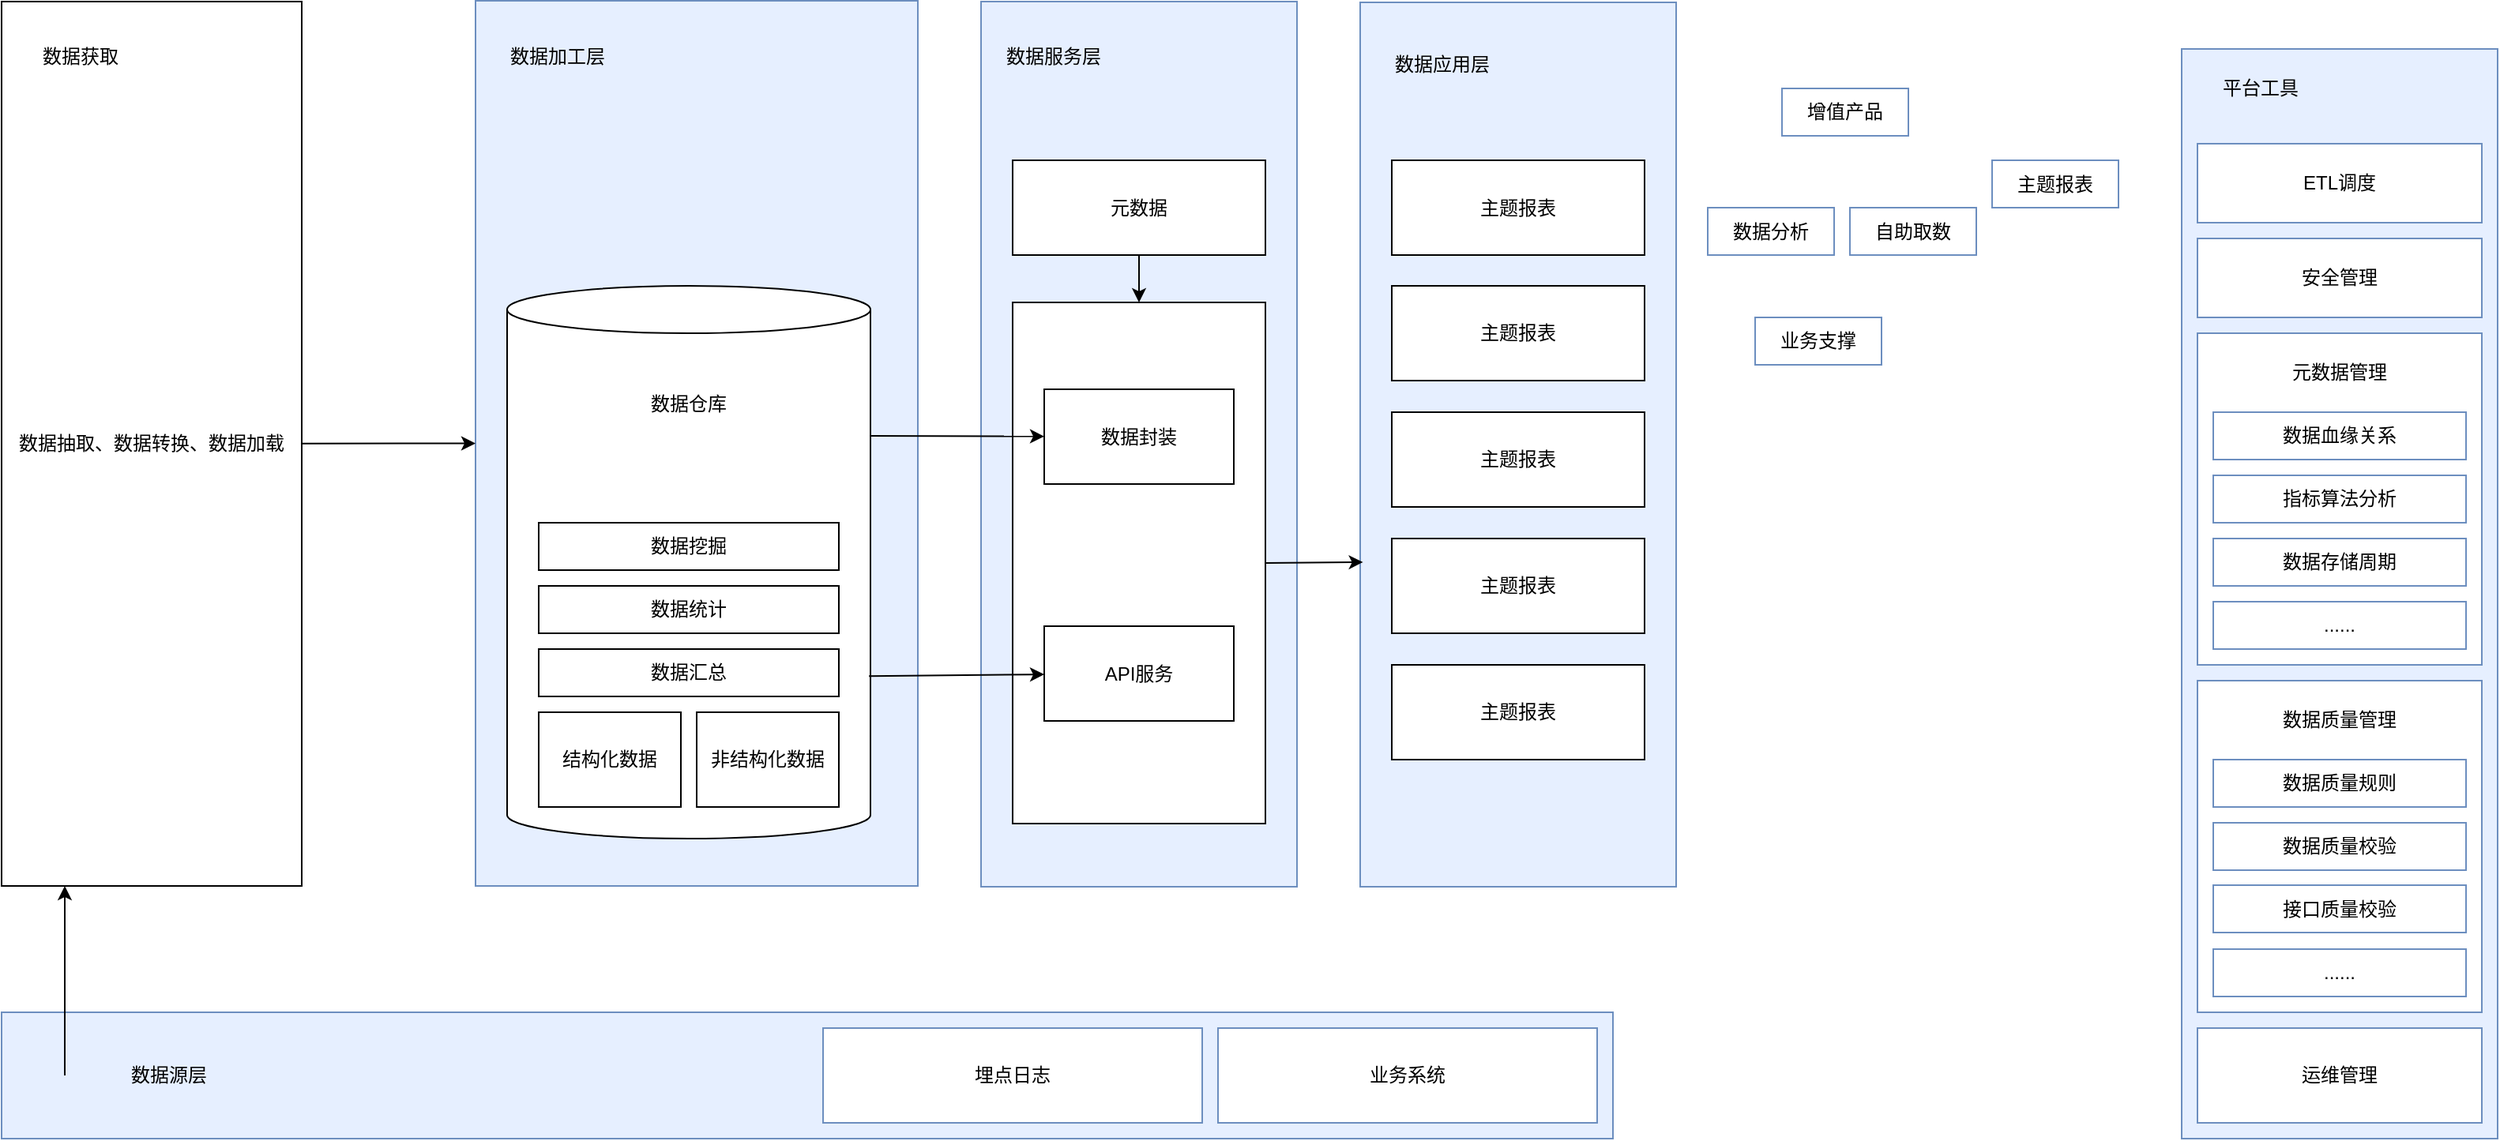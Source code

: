 <mxfile version="21.3.7" type="github">
  <diagram name="第 1 页" id="-9Hubtrp--wDXN0rCE-y">
    <mxGraphModel dx="2514" dy="871" grid="1" gridSize="10" guides="1" tooltips="1" connect="1" arrows="1" fold="1" page="1" pageScale="1" pageWidth="827" pageHeight="1169" math="0" shadow="0">
      <root>
        <mxCell id="0" />
        <mxCell id="1" parent="0" />
        <mxCell id="ug66OBfkn0VU2JA4BtyB-3" value="" style="rounded=0;whiteSpace=wrap;html=1;fillColor=#E6EFFF;strokeColor=#6C8EBF;" vertex="1" parent="1">
          <mxGeometry y="9.5" width="280" height="560.5" as="geometry" />
        </mxCell>
        <mxCell id="ug66OBfkn0VU2JA4BtyB-4" value="数据加工层" style="text;html=1;strokeColor=none;fillColor=none;align=left;verticalAlign=middle;whiteSpace=wrap;rounded=0;" vertex="1" parent="1">
          <mxGeometry x="20" y="29.5" width="80" height="30" as="geometry" />
        </mxCell>
        <mxCell id="ug66OBfkn0VU2JA4BtyB-8" value="" style="rounded=0;whiteSpace=wrap;html=1;fillColor=#E6EFFF;strokeColor=#6C8EBF;" vertex="1" parent="1">
          <mxGeometry x="-300" y="650" width="1020" height="80" as="geometry" />
        </mxCell>
        <mxCell id="ug66OBfkn0VU2JA4BtyB-9" value="埋点日志" style="rounded=0;whiteSpace=wrap;html=1;strokeColor=#6C8EBF;" vertex="1" parent="1">
          <mxGeometry x="220" y="660" width="240" height="60" as="geometry" />
        </mxCell>
        <mxCell id="ug66OBfkn0VU2JA4BtyB-10" value="业务系统" style="rounded=0;whiteSpace=wrap;html=1;strokeColor=#6C8EBF;" vertex="1" parent="1">
          <mxGeometry x="470" y="660" width="240" height="60" as="geometry" />
        </mxCell>
        <mxCell id="ug66OBfkn0VU2JA4BtyB-11" value="" style="rounded=0;whiteSpace=wrap;html=1;fillColor=#E6EFFF;strokeColor=#6C8EBF;" vertex="1" parent="1">
          <mxGeometry x="320" y="10" width="200" height="560.5" as="geometry" />
        </mxCell>
        <mxCell id="ug66OBfkn0VU2JA4BtyB-12" value="数据服务层" style="text;html=1;strokeColor=none;fillColor=none;align=left;verticalAlign=middle;whiteSpace=wrap;rounded=0;" vertex="1" parent="1">
          <mxGeometry x="334" y="29.5" width="80" height="30" as="geometry" />
        </mxCell>
        <mxCell id="ug66OBfkn0VU2JA4BtyB-14" value="" style="rounded=0;whiteSpace=wrap;html=1;fillColor=#E6EFFF;strokeColor=#6C8EBF;" vertex="1" parent="1">
          <mxGeometry x="1080" y="40" width="200" height="690" as="geometry" />
        </mxCell>
        <mxCell id="ug66OBfkn0VU2JA4BtyB-15" value="平台工具" style="text;html=1;strokeColor=none;fillColor=none;align=center;verticalAlign=middle;whiteSpace=wrap;rounded=0;" vertex="1" parent="1">
          <mxGeometry x="1090" y="50" width="80" height="30" as="geometry" />
        </mxCell>
        <mxCell id="ug66OBfkn0VU2JA4BtyB-16" value="" style="rounded=0;whiteSpace=wrap;html=1;strokeColor=#6C8EBF;" vertex="1" parent="1">
          <mxGeometry x="1090" y="100" width="180" height="50" as="geometry" />
        </mxCell>
        <mxCell id="ug66OBfkn0VU2JA4BtyB-17" value="" style="rounded=0;whiteSpace=wrap;html=1;strokeColor=#6C8EBF;" vertex="1" parent="1">
          <mxGeometry x="1090" y="440" width="180" height="210" as="geometry" />
        </mxCell>
        <mxCell id="ug66OBfkn0VU2JA4BtyB-18" value="运维管理" style="rounded=0;whiteSpace=wrap;html=1;strokeColor=#6C8EBF;" vertex="1" parent="1">
          <mxGeometry x="1090" y="660" width="180" height="60" as="geometry" />
        </mxCell>
        <mxCell id="ug66OBfkn0VU2JA4BtyB-19" value="数据质量规则" style="rounded=0;whiteSpace=wrap;html=1;strokeColor=#6C8EBF;" vertex="1" parent="1">
          <mxGeometry x="1100" y="490" width="160" height="30" as="geometry" />
        </mxCell>
        <mxCell id="ug66OBfkn0VU2JA4BtyB-20" value="接口质量校验" style="rounded=0;whiteSpace=wrap;html=1;strokeColor=#6C8EBF;" vertex="1" parent="1">
          <mxGeometry x="1100" y="569.5" width="160" height="30" as="geometry" />
        </mxCell>
        <mxCell id="ug66OBfkn0VU2JA4BtyB-21" value="数据质量校验" style="rounded=0;whiteSpace=wrap;html=1;strokeColor=#6C8EBF;" vertex="1" parent="1">
          <mxGeometry x="1100" y="530" width="160" height="30" as="geometry" />
        </mxCell>
        <mxCell id="ug66OBfkn0VU2JA4BtyB-22" value="......" style="rounded=0;whiteSpace=wrap;html=1;strokeColor=#6C8EBF;" vertex="1" parent="1">
          <mxGeometry x="1100" y="610" width="160" height="30" as="geometry" />
        </mxCell>
        <mxCell id="ug66OBfkn0VU2JA4BtyB-23" value="数据质量管理" style="text;html=1;strokeColor=#FFFFFF;fillColor=none;align=center;verticalAlign=middle;whiteSpace=wrap;rounded=0;" vertex="1" parent="1">
          <mxGeometry x="1100" y="450" width="160" height="30" as="geometry" />
        </mxCell>
        <mxCell id="ug66OBfkn0VU2JA4BtyB-24" value="" style="rounded=0;whiteSpace=wrap;html=1;strokeColor=#6C8EBF;" vertex="1" parent="1">
          <mxGeometry x="1090" y="220" width="180" height="210" as="geometry" />
        </mxCell>
        <mxCell id="ug66OBfkn0VU2JA4BtyB-25" value="......" style="rounded=0;whiteSpace=wrap;html=1;strokeColor=#6C8EBF;" vertex="1" parent="1">
          <mxGeometry x="1100" y="390" width="160" height="30" as="geometry" />
        </mxCell>
        <mxCell id="ug66OBfkn0VU2JA4BtyB-26" value="数据存储周期" style="rounded=0;whiteSpace=wrap;html=1;strokeColor=#6C8EBF;" vertex="1" parent="1">
          <mxGeometry x="1100" y="350" width="160" height="30" as="geometry" />
        </mxCell>
        <mxCell id="ug66OBfkn0VU2JA4BtyB-27" value="指标算法分析" style="rounded=0;whiteSpace=wrap;html=1;strokeColor=#6C8EBF;" vertex="1" parent="1">
          <mxGeometry x="1100" y="310" width="160" height="30" as="geometry" />
        </mxCell>
        <mxCell id="ug66OBfkn0VU2JA4BtyB-28" value="数据血缘关系" style="rounded=0;whiteSpace=wrap;html=1;strokeColor=#6C8EBF;" vertex="1" parent="1">
          <mxGeometry x="1100" y="270" width="160" height="30" as="geometry" />
        </mxCell>
        <mxCell id="ug66OBfkn0VU2JA4BtyB-29" value="元数据管理" style="text;html=1;strokeColor=#FFFFFF;fillColor=none;align=center;verticalAlign=middle;whiteSpace=wrap;rounded=0;" vertex="1" parent="1">
          <mxGeometry x="1100" y="230" width="160" height="30" as="geometry" />
        </mxCell>
        <mxCell id="ug66OBfkn0VU2JA4BtyB-30" value="ETL调度" style="text;html=1;strokeColor=#FFFFFF;fillColor=none;align=center;verticalAlign=middle;whiteSpace=wrap;rounded=0;" vertex="1" parent="1">
          <mxGeometry x="1100" y="110" width="160" height="30" as="geometry" />
        </mxCell>
        <mxCell id="ug66OBfkn0VU2JA4BtyB-32" value="数据源层" style="text;html=1;strokeColor=none;fillColor=none;align=left;verticalAlign=middle;whiteSpace=wrap;rounded=0;" vertex="1" parent="1">
          <mxGeometry x="-220" y="675" width="60" height="30" as="geometry" />
        </mxCell>
        <mxCell id="ug66OBfkn0VU2JA4BtyB-33" value="" style="rounded=0;whiteSpace=wrap;html=1;fillColor=#E6EFFF;strokeColor=#6C8EBF;" vertex="1" parent="1">
          <mxGeometry x="560" y="10.5" width="200" height="560" as="geometry" />
        </mxCell>
        <mxCell id="ug66OBfkn0VU2JA4BtyB-34" value="数据应用层" style="text;html=1;strokeColor=none;fillColor=none;align=left;verticalAlign=middle;whiteSpace=wrap;rounded=0;" vertex="1" parent="1">
          <mxGeometry x="580" y="35" width="80" height="30" as="geometry" />
        </mxCell>
        <mxCell id="ug66OBfkn0VU2JA4BtyB-35" value="主题报表" style="rounded=0;whiteSpace=wrap;html=1;strokeColor=#6C8EBF;" vertex="1" parent="1">
          <mxGeometry x="960" y="110.5" width="80" height="30" as="geometry" />
        </mxCell>
        <mxCell id="ug66OBfkn0VU2JA4BtyB-36" value="自助取数" style="rounded=0;whiteSpace=wrap;html=1;strokeColor=#6C8EBF;" vertex="1" parent="1">
          <mxGeometry x="870" y="140.5" width="80" height="30" as="geometry" />
        </mxCell>
        <mxCell id="ug66OBfkn0VU2JA4BtyB-37" value="增值产品" style="rounded=0;whiteSpace=wrap;html=1;strokeColor=#6C8EBF;" vertex="1" parent="1">
          <mxGeometry x="827" y="65" width="80" height="30" as="geometry" />
        </mxCell>
        <mxCell id="ug66OBfkn0VU2JA4BtyB-38" value="数据分析" style="rounded=0;whiteSpace=wrap;html=1;strokeColor=#6C8EBF;" vertex="1" parent="1">
          <mxGeometry x="780" y="140.5" width="80" height="30" as="geometry" />
        </mxCell>
        <mxCell id="ug66OBfkn0VU2JA4BtyB-39" value="业务支撑" style="rounded=0;whiteSpace=wrap;html=1;strokeColor=#6C8EBF;" vertex="1" parent="1">
          <mxGeometry x="810" y="210" width="80" height="30" as="geometry" />
        </mxCell>
        <mxCell id="ug66OBfkn0VU2JA4BtyB-40" value="" style="rounded=0;whiteSpace=wrap;html=1;strokeColor=#6C8EBF;" vertex="1" parent="1">
          <mxGeometry x="1090" y="160" width="180" height="50" as="geometry" />
        </mxCell>
        <mxCell id="ug66OBfkn0VU2JA4BtyB-41" value="安全管理" style="text;html=1;strokeColor=#FFFFFF;fillColor=none;align=center;verticalAlign=middle;whiteSpace=wrap;rounded=0;" vertex="1" parent="1">
          <mxGeometry x="1100" y="170" width="160" height="30" as="geometry" />
        </mxCell>
        <mxCell id="ug66OBfkn0VU2JA4BtyB-42" value="数据抽取、数据转换、数据加载" style="rounded=0;whiteSpace=wrap;html=1;" vertex="1" parent="1">
          <mxGeometry x="-300" y="10" width="190" height="560" as="geometry" />
        </mxCell>
        <mxCell id="ug66OBfkn0VU2JA4BtyB-44" value="" style="endArrow=classic;html=1;rounded=0;" edge="1" parent="1">
          <mxGeometry width="50" height="50" relative="1" as="geometry">
            <mxPoint x="-260" y="690" as="sourcePoint" />
            <mxPoint x="-260" y="570" as="targetPoint" />
          </mxGeometry>
        </mxCell>
        <mxCell id="ug66OBfkn0VU2JA4BtyB-47" value="" style="endArrow=classic;html=1;rounded=0;entryX=0;entryY=0.5;entryDx=0;entryDy=0;" edge="1" parent="1" source="ug66OBfkn0VU2JA4BtyB-42" target="ug66OBfkn0VU2JA4BtyB-3">
          <mxGeometry width="50" height="50" relative="1" as="geometry">
            <mxPoint x="-100" y="289.578" as="sourcePoint" />
            <mxPoint x="-80" y="270" as="targetPoint" />
          </mxGeometry>
        </mxCell>
        <mxCell id="ug66OBfkn0VU2JA4BtyB-48" value="" style="shape=cylinder3;whiteSpace=wrap;html=1;boundedLbl=1;backgroundOutline=1;size=15;" vertex="1" parent="1">
          <mxGeometry x="20" y="190" width="230" height="350" as="geometry" />
        </mxCell>
        <mxCell id="ug66OBfkn0VU2JA4BtyB-49" value="数据仓库" style="text;html=1;strokeColor=none;fillColor=none;align=center;verticalAlign=middle;whiteSpace=wrap;rounded=0;" vertex="1" parent="1">
          <mxGeometry x="105" y="250" width="60" height="30" as="geometry" />
        </mxCell>
        <mxCell id="ug66OBfkn0VU2JA4BtyB-50" value="数据获取" style="text;html=1;strokeColor=none;fillColor=none;align=center;verticalAlign=middle;whiteSpace=wrap;rounded=0;" vertex="1" parent="1">
          <mxGeometry x="-280" y="29.5" width="60" height="30" as="geometry" />
        </mxCell>
        <mxCell id="ug66OBfkn0VU2JA4BtyB-51" value="结构化数据" style="rounded=0;whiteSpace=wrap;html=1;" vertex="1" parent="1">
          <mxGeometry x="40" y="460" width="90" height="60" as="geometry" />
        </mxCell>
        <mxCell id="ug66OBfkn0VU2JA4BtyB-52" value="非结构化数据" style="rounded=0;whiteSpace=wrap;html=1;" vertex="1" parent="1">
          <mxGeometry x="140" y="460" width="90" height="60" as="geometry" />
        </mxCell>
        <mxCell id="ug66OBfkn0VU2JA4BtyB-53" value="数据汇总" style="rounded=0;whiteSpace=wrap;html=1;" vertex="1" parent="1">
          <mxGeometry x="40" y="420" width="190" height="30" as="geometry" />
        </mxCell>
        <mxCell id="ug66OBfkn0VU2JA4BtyB-54" value="数据挖掘" style="rounded=0;whiteSpace=wrap;html=1;" vertex="1" parent="1">
          <mxGeometry x="40" y="340" width="190" height="30" as="geometry" />
        </mxCell>
        <mxCell id="ug66OBfkn0VU2JA4BtyB-55" value="数据统计" style="rounded=0;whiteSpace=wrap;html=1;" vertex="1" parent="1">
          <mxGeometry x="40" y="380" width="190" height="30" as="geometry" />
        </mxCell>
        <mxCell id="ug66OBfkn0VU2JA4BtyB-56" value="元数据" style="rounded=0;whiteSpace=wrap;html=1;" vertex="1" parent="1">
          <mxGeometry x="340" y="110.5" width="160" height="60" as="geometry" />
        </mxCell>
        <mxCell id="ug66OBfkn0VU2JA4BtyB-60" value="" style="rounded=0;whiteSpace=wrap;html=1;" vertex="1" parent="1">
          <mxGeometry x="340" y="200.5" width="160" height="330" as="geometry" />
        </mxCell>
        <mxCell id="ug66OBfkn0VU2JA4BtyB-57" value="数据封装" style="rounded=0;whiteSpace=wrap;html=1;" vertex="1" parent="1">
          <mxGeometry x="360" y="255.5" width="120" height="60" as="geometry" />
        </mxCell>
        <mxCell id="ug66OBfkn0VU2JA4BtyB-58" value="API服务" style="rounded=0;whiteSpace=wrap;html=1;" vertex="1" parent="1">
          <mxGeometry x="360" y="405.5" width="120" height="60" as="geometry" />
        </mxCell>
        <mxCell id="ug66OBfkn0VU2JA4BtyB-61" value="" style="endArrow=classic;html=1;rounded=0;" edge="1" parent="1" source="ug66OBfkn0VU2JA4BtyB-56" target="ug66OBfkn0VU2JA4BtyB-60">
          <mxGeometry width="50" height="50" relative="1" as="geometry">
            <mxPoint x="200" y="170.5" as="sourcePoint" />
            <mxPoint x="250" y="120.5" as="targetPoint" />
          </mxGeometry>
        </mxCell>
        <mxCell id="ug66OBfkn0VU2JA4BtyB-62" value="" style="endArrow=classic;html=1;rounded=0;exitX=1;exitY=0;exitDx=0;exitDy=95;exitPerimeter=0;" edge="1" parent="1" source="ug66OBfkn0VU2JA4BtyB-48" target="ug66OBfkn0VU2JA4BtyB-57">
          <mxGeometry width="50" height="50" relative="1" as="geometry">
            <mxPoint x="220" y="280" as="sourcePoint" />
            <mxPoint x="270" y="230" as="targetPoint" />
          </mxGeometry>
        </mxCell>
        <mxCell id="ug66OBfkn0VU2JA4BtyB-63" value="" style="endArrow=classic;html=1;rounded=0;exitX=0.996;exitY=0.706;exitDx=0;exitDy=0;exitPerimeter=0;" edge="1" parent="1" source="ug66OBfkn0VU2JA4BtyB-48" target="ug66OBfkn0VU2JA4BtyB-58">
          <mxGeometry width="50" height="50" relative="1" as="geometry">
            <mxPoint x="290" y="460" as="sourcePoint" />
            <mxPoint x="340" y="410" as="targetPoint" />
          </mxGeometry>
        </mxCell>
        <mxCell id="ug66OBfkn0VU2JA4BtyB-70" value="主题报表" style="rounded=0;whiteSpace=wrap;html=1;" vertex="1" parent="1">
          <mxGeometry x="580" y="110.5" width="160" height="60" as="geometry" />
        </mxCell>
        <mxCell id="ug66OBfkn0VU2JA4BtyB-71" value="主题报表" style="rounded=0;whiteSpace=wrap;html=1;" vertex="1" parent="1">
          <mxGeometry x="580" y="190" width="160" height="60" as="geometry" />
        </mxCell>
        <mxCell id="ug66OBfkn0VU2JA4BtyB-72" value="主题报表" style="rounded=0;whiteSpace=wrap;html=1;" vertex="1" parent="1">
          <mxGeometry x="580" y="270" width="160" height="60" as="geometry" />
        </mxCell>
        <mxCell id="ug66OBfkn0VU2JA4BtyB-73" value="主题报表" style="rounded=0;whiteSpace=wrap;html=1;" vertex="1" parent="1">
          <mxGeometry x="580" y="350" width="160" height="60" as="geometry" />
        </mxCell>
        <mxCell id="ug66OBfkn0VU2JA4BtyB-74" value="主题报表" style="rounded=0;whiteSpace=wrap;html=1;" vertex="1" parent="1">
          <mxGeometry x="580" y="430" width="160" height="60" as="geometry" />
        </mxCell>
        <mxCell id="ug66OBfkn0VU2JA4BtyB-75" value="" style="endArrow=classic;html=1;rounded=0;exitX=1;exitY=0.5;exitDx=0;exitDy=0;entryX=0.009;entryY=0.633;entryDx=0;entryDy=0;entryPerimeter=0;" edge="1" parent="1" source="ug66OBfkn0VU2JA4BtyB-60" target="ug66OBfkn0VU2JA4BtyB-33">
          <mxGeometry width="50" height="50" relative="1" as="geometry">
            <mxPoint x="520" y="310.5" as="sourcePoint" />
            <mxPoint x="570" y="260.5" as="targetPoint" />
          </mxGeometry>
        </mxCell>
      </root>
    </mxGraphModel>
  </diagram>
</mxfile>

